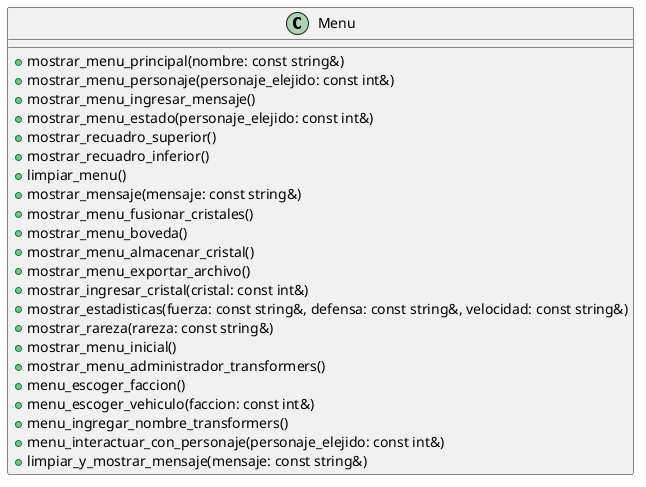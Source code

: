 @startuml
'https://plantuml.com/class-diagram

class Menu {
    + mostrar_menu_principal(nombre: const string&)
    + mostrar_menu_personaje(personaje_elejido: const int&)
    + mostrar_menu_ingresar_mensaje()
    + mostrar_menu_estado(personaje_elejido: const int&)
    + mostrar_recuadro_superior()
    + mostrar_recuadro_inferior()
    + limpiar_menu()
    + mostrar_mensaje(mensaje: const string&)
    + mostrar_menu_fusionar_cristales()
    + mostrar_menu_boveda()
    + mostrar_menu_almacenar_cristal()
    + mostrar_menu_exportar_archivo()
    + mostrar_ingresar_cristal(cristal: const int&)
    + mostrar_estadisticas(fuerza: const string&, defensa: const string&, velocidad: const string&)
    + mostrar_rareza(rareza: const string&)
    + mostrar_menu_inicial()
    + mostrar_menu_administrador_transformers()
    + menu_escoger_faccion()
    + menu_escoger_vehiculo(faccion: const int&)
    + menu_ingregar_nombre_transformers()
    + menu_interactuar_con_personaje(personaje_elejido: const int&)
    + limpiar_y_mostrar_mensaje(mensaje: const string&)
}

@enduml